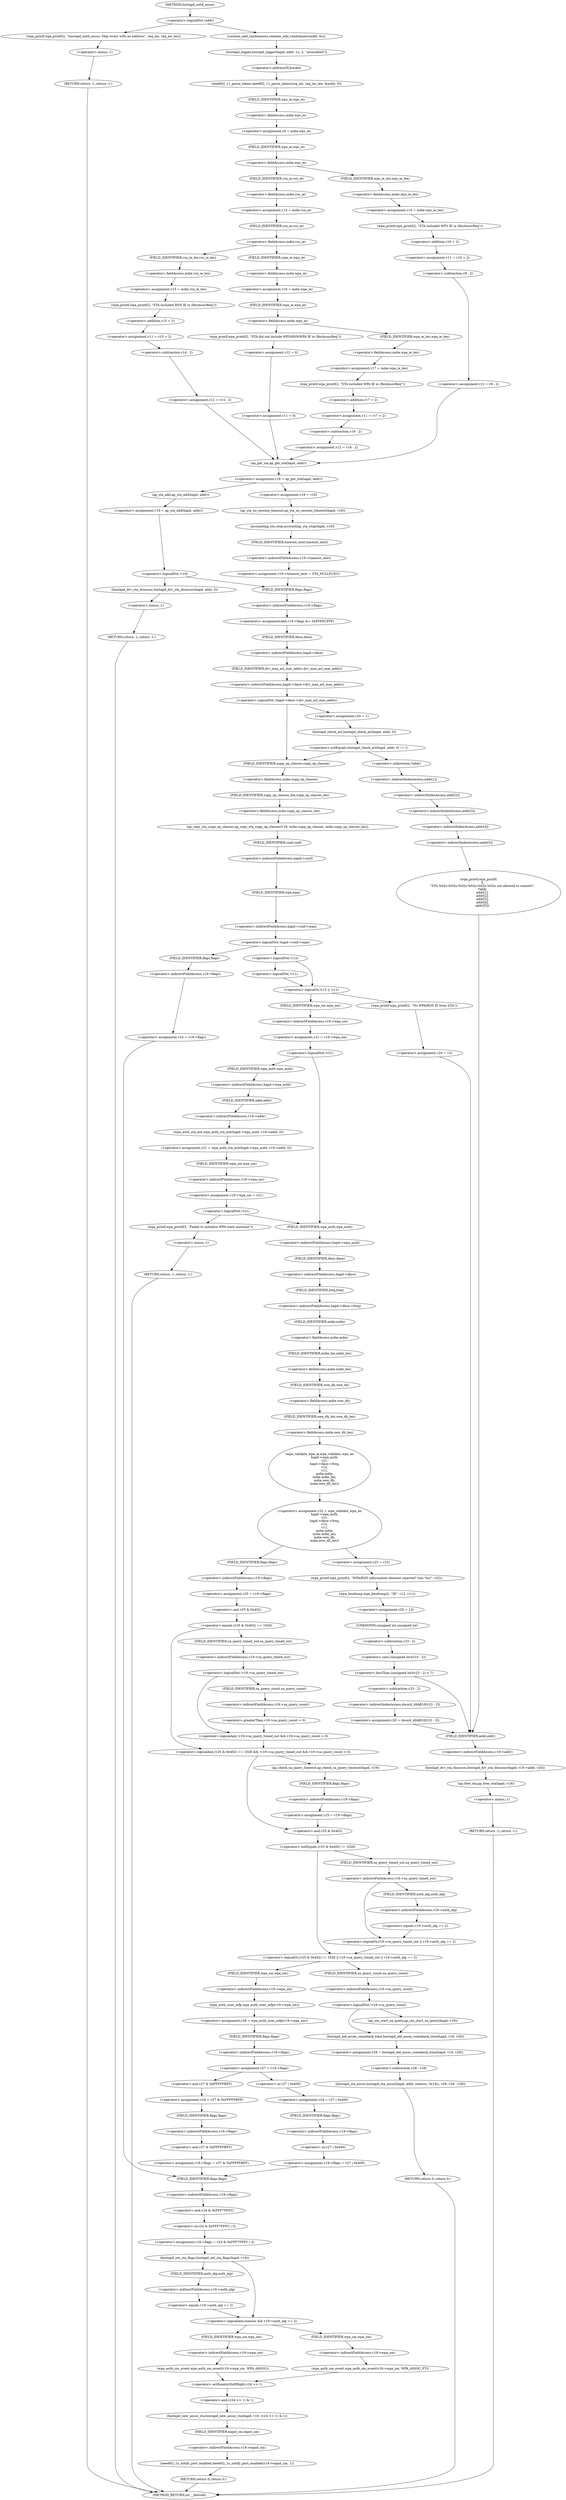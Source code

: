 digraph hostapd_notif_assoc {  
"1000151" [label = "(<operator>.logicalNot,!addr)" ]
"1000154" [label = "(wpa_printf,wpa_printf(2, \"hostapd_notif_assoc: Skip event with no address\", req_ies, req_ies_len))" ]
"1000159" [label = "(RETURN,return -1;,return -1;)" ]
"1000160" [label = "(<operator>.minus,-1)" ]
"1000162" [label = "(random_add_randomness,random_add_randomness(addr, 6u))" ]
"1000165" [label = "(hostapd_logger,hostapd_logger(hapd, addr, 1u, 2, \"associated\"))" ]
"1000171" [label = "(ieee802_11_parse_elems,ieee802_11_parse_elems(req_ies, req_ies_len, &mdie, 0))" ]
"1000174" [label = "(<operator>.addressOf,&mdie)" ]
"1000177" [label = "(<operator>.assignment,v9 = mdie.wps_ie)" ]
"1000179" [label = "(<operator>.fieldAccess,mdie.wps_ie)" ]
"1000181" [label = "(FIELD_IDENTIFIER,wps_ie,wps_ie)" ]
"1000183" [label = "(<operator>.fieldAccess,mdie.wps_ie)" ]
"1000185" [label = "(FIELD_IDENTIFIER,wps_ie,wps_ie)" ]
"1000187" [label = "(<operator>.assignment,v10 = mdie.wps_ie_len)" ]
"1000189" [label = "(<operator>.fieldAccess,mdie.wps_ie_len)" ]
"1000191" [label = "(FIELD_IDENTIFIER,wps_ie_len,wps_ie_len)" ]
"1000192" [label = "(wpa_printf,wpa_printf(2, \"STA included WPS IE in (Re)AssocReq\"))" ]
"1000195" [label = "(<operator>.assignment,v11 = v10 + 2)" ]
"1000197" [label = "(<operator>.addition,v10 + 2)" ]
"1000200" [label = "(<operator>.assignment,v12 = v9 - 2)" ]
"1000202" [label = "(<operator>.subtraction,v9 - 2)" ]
"1000207" [label = "(<operator>.assignment,v14 = mdie.rsn_ie)" ]
"1000209" [label = "(<operator>.fieldAccess,mdie.rsn_ie)" ]
"1000211" [label = "(FIELD_IDENTIFIER,rsn_ie,rsn_ie)" ]
"1000213" [label = "(<operator>.fieldAccess,mdie.rsn_ie)" ]
"1000215" [label = "(FIELD_IDENTIFIER,rsn_ie,rsn_ie)" ]
"1000217" [label = "(<operator>.assignment,v15 = mdie.rsn_ie_len)" ]
"1000219" [label = "(<operator>.fieldAccess,mdie.rsn_ie_len)" ]
"1000221" [label = "(FIELD_IDENTIFIER,rsn_ie_len,rsn_ie_len)" ]
"1000222" [label = "(wpa_printf,wpa_printf(2, \"STA included RSN IE in (Re)AssocReq\"))" ]
"1000225" [label = "(<operator>.assignment,v11 = v15 + 2)" ]
"1000227" [label = "(<operator>.addition,v15 + 2)" ]
"1000230" [label = "(<operator>.assignment,v12 = v14 - 2)" ]
"1000232" [label = "(<operator>.subtraction,v14 - 2)" ]
"1000237" [label = "(<operator>.assignment,v16 = mdie.wpa_ie)" ]
"1000239" [label = "(<operator>.fieldAccess,mdie.wpa_ie)" ]
"1000241" [label = "(FIELD_IDENTIFIER,wpa_ie,wpa_ie)" ]
"1000243" [label = "(<operator>.fieldAccess,mdie.wpa_ie)" ]
"1000245" [label = "(FIELD_IDENTIFIER,wpa_ie,wpa_ie)" ]
"1000247" [label = "(<operator>.assignment,v17 = mdie.wpa_ie_len)" ]
"1000249" [label = "(<operator>.fieldAccess,mdie.wpa_ie_len)" ]
"1000251" [label = "(FIELD_IDENTIFIER,wpa_ie_len,wpa_ie_len)" ]
"1000252" [label = "(wpa_printf,wpa_printf(2, \"STA included WPA IE in (Re)AssocReq\"))" ]
"1000255" [label = "(<operator>.assignment,v11 = v17 + 2)" ]
"1000257" [label = "(<operator>.addition,v17 + 2)" ]
"1000260" [label = "(<operator>.assignment,v12 = v16 - 2)" ]
"1000262" [label = "(<operator>.subtraction,v16 - 2)" ]
"1000267" [label = "(wpa_printf,wpa_printf(2, \"STA did not include WPS/RSN/WPA IE in (Re)AssocReq\"))" ]
"1000270" [label = "(<operator>.assignment,v12 = 0)" ]
"1000273" [label = "(<operator>.assignment,v11 = 0)" ]
"1000276" [label = "(<operator>.assignment,v18 = ap_get_sta(hapd, addr))" ]
"1000278" [label = "(ap_get_sta,ap_get_sta(hapd, addr))" ]
"1000284" [label = "(<operator>.assignment,v19 = v18)" ]
"1000287" [label = "(ap_sta_no_session_timeout,ap_sta_no_session_timeout(hapd, v18))" ]
"1000290" [label = "(accounting_sta_stop,accounting_sta_stop(hapd, v19))" ]
"1000293" [label = "(<operator>.assignment,v19->timeout_next = STA_NULLFUNC)" ]
"1000294" [label = "(<operator>.indirectFieldAccess,v19->timeout_next)" ]
"1000296" [label = "(FIELD_IDENTIFIER,timeout_next,timeout_next)" ]
"1000300" [label = "(<operator>.assignment,v19 = ap_sta_add(hapd, addr))" ]
"1000302" [label = "(ap_sta_add,ap_sta_add(hapd, addr))" ]
"1000306" [label = "(<operator>.logicalNot,!v19)" ]
"1000309" [label = "(hostapd_drv_sta_disassoc,hostapd_drv_sta_disassoc(hapd, addr, 5))" ]
"1000313" [label = "(RETURN,return -1;,return -1;)" ]
"1000314" [label = "(<operator>.minus,-1)" ]
"1000316" [label = "(<operators>.assignmentAnd,v19->flags &= 0xFFFECFFF)" ]
"1000317" [label = "(<operator>.indirectFieldAccess,v19->flags)" ]
"1000319" [label = "(FIELD_IDENTIFIER,flags,flags)" ]
"1000322" [label = "(<operator>.logicalNot,!hapd->iface->drv_max_acl_mac_addrs)" ]
"1000323" [label = "(<operator>.indirectFieldAccess,hapd->iface->drv_max_acl_mac_addrs)" ]
"1000324" [label = "(<operator>.indirectFieldAccess,hapd->iface)" ]
"1000326" [label = "(FIELD_IDENTIFIER,iface,iface)" ]
"1000327" [label = "(FIELD_IDENTIFIER,drv_max_acl_mac_addrs,drv_max_acl_mac_addrs)" ]
"1000329" [label = "(<operator>.assignment,v20 = 1)" ]
"1000333" [label = "(<operator>.notEquals,hostapd_check_acl(hapd, addr, 0) != 1)" ]
"1000334" [label = "(hostapd_check_acl,hostapd_check_acl(hapd, addr, 0))" ]
"1000340" [label = "(wpa_printf,wpa_printf(\n        3,\n        \"STA %02x:%02x:%02x:%02x:%02x:%02x not allowed to connect\",\n        *addr,\n        addr[1],\n        addr[2],\n        addr[3],\n        addr[4],\n        addr[5]))" ]
"1000343" [label = "(<operator>.indirection,*addr)" ]
"1000345" [label = "(<operator>.indirectIndexAccess,addr[1])" ]
"1000348" [label = "(<operator>.indirectIndexAccess,addr[2])" ]
"1000351" [label = "(<operator>.indirectIndexAccess,addr[3])" ]
"1000354" [label = "(<operator>.indirectIndexAccess,addr[4])" ]
"1000357" [label = "(<operator>.indirectIndexAccess,addr[5])" ]
"1000361" [label = "(ap_copy_sta_supp_op_classes,ap_copy_sta_supp_op_classes(v19, mdie.supp_op_classes, mdie.supp_op_classes_len))" ]
"1000363" [label = "(<operator>.fieldAccess,mdie.supp_op_classes)" ]
"1000365" [label = "(FIELD_IDENTIFIER,supp_op_classes,supp_op_classes)" ]
"1000366" [label = "(<operator>.fieldAccess,mdie.supp_op_classes_len)" ]
"1000368" [label = "(FIELD_IDENTIFIER,supp_op_classes_len,supp_op_classes_len)" ]
"1000370" [label = "(<operator>.logicalNot,!hapd->conf->wpa)" ]
"1000371" [label = "(<operator>.indirectFieldAccess,hapd->conf->wpa)" ]
"1000372" [label = "(<operator>.indirectFieldAccess,hapd->conf)" ]
"1000374" [label = "(FIELD_IDENTIFIER,conf,conf)" ]
"1000375" [label = "(FIELD_IDENTIFIER,wpa,wpa)" ]
"1000377" [label = "(<operator>.assignment,v24 = v19->flags)" ]
"1000379" [label = "(<operator>.indirectFieldAccess,v19->flags)" ]
"1000381" [label = "(FIELD_IDENTIFIER,flags,flags)" ]
"1000383" [label = "(<operator>.assignment,v19->flags = v24 & 0xFFF7FFFC | 3)" ]
"1000384" [label = "(<operator>.indirectFieldAccess,v19->flags)" ]
"1000386" [label = "(FIELD_IDENTIFIER,flags,flags)" ]
"1000387" [label = "(<operator>.or,v24 & 0xFFF7FFFC | 3)" ]
"1000388" [label = "(<operator>.and,v24 & 0xFFF7FFFC)" ]
"1000392" [label = "(hostapd_set_sta_flags,hostapd_set_sta_flags(hapd, v19))" ]
"1000396" [label = "(<operator>.logicalAnd,reassoc && v19->auth_alg == 2)" ]
"1000398" [label = "(<operator>.equals,v19->auth_alg == 2)" ]
"1000399" [label = "(<operator>.indirectFieldAccess,v19->auth_alg)" ]
"1000401" [label = "(FIELD_IDENTIFIER,auth_alg,auth_alg)" ]
"1000403" [label = "(wpa_auth_sm_event,wpa_auth_sm_event(v19->wpa_sm, WPA_ASSOC_FT))" ]
"1000404" [label = "(<operator>.indirectFieldAccess,v19->wpa_sm)" ]
"1000406" [label = "(FIELD_IDENTIFIER,wpa_sm,wpa_sm)" ]
"1000409" [label = "(wpa_auth_sm_event,wpa_auth_sm_event(v19->wpa_sm, WPA_ASSOC))" ]
"1000410" [label = "(<operator>.indirectFieldAccess,v19->wpa_sm)" ]
"1000412" [label = "(FIELD_IDENTIFIER,wpa_sm,wpa_sm)" ]
"1000414" [label = "(hostapd_new_assoc_sta,hostapd_new_assoc_sta(hapd, v19, (v24 >> 1) & 1))" ]
"1000417" [label = "(<operator>.and,(v24 >> 1) & 1)" ]
"1000418" [label = "(<operator>.arithmeticShiftRight,v24 >> 1)" ]
"1000422" [label = "(ieee802_1x_notify_port_enabled,ieee802_1x_notify_port_enabled(v19->eapol_sm, 1))" ]
"1000423" [label = "(<operator>.indirectFieldAccess,v19->eapol_sm)" ]
"1000425" [label = "(FIELD_IDENTIFIER,eapol_sm,eapol_sm)" ]
"1000427" [label = "(RETURN,return 0;,return 0;)" ]
"1000430" [label = "(<operator>.logicalOr,!v12 || !v11)" ]
"1000431" [label = "(<operator>.logicalNot,!v12)" ]
"1000433" [label = "(<operator>.logicalNot,!v11)" ]
"1000436" [label = "(wpa_printf,wpa_printf(2, \"No WPA/RSN IE from STA\"))" ]
"1000439" [label = "(<operator>.assignment,v20 = 13)" ]
"1000443" [label = "(hostapd_drv_sta_disassoc,hostapd_drv_sta_disassoc(hapd, v19->addr, v20))" ]
"1000445" [label = "(<operator>.indirectFieldAccess,v19->addr)" ]
"1000447" [label = "(FIELD_IDENTIFIER,addr,addr)" ]
"1000449" [label = "(ap_free_sta,ap_free_sta(hapd, v19))" ]
"1000452" [label = "(RETURN,return -1;,return -1;)" ]
"1000453" [label = "(<operator>.minus,-1)" ]
"1000455" [label = "(<operator>.assignment,v21 = v19->wpa_sm)" ]
"1000457" [label = "(<operator>.indirectFieldAccess,v19->wpa_sm)" ]
"1000459" [label = "(FIELD_IDENTIFIER,wpa_sm,wpa_sm)" ]
"1000461" [label = "(<operator>.logicalNot,!v21)" ]
"1000464" [label = "(<operator>.assignment,v21 = wpa_auth_sta_init(hapd->wpa_auth, v19->addr, 0))" ]
"1000466" [label = "(wpa_auth_sta_init,wpa_auth_sta_init(hapd->wpa_auth, v19->addr, 0))" ]
"1000467" [label = "(<operator>.indirectFieldAccess,hapd->wpa_auth)" ]
"1000469" [label = "(FIELD_IDENTIFIER,wpa_auth,wpa_auth)" ]
"1000470" [label = "(<operator>.indirectFieldAccess,v19->addr)" ]
"1000472" [label = "(FIELD_IDENTIFIER,addr,addr)" ]
"1000474" [label = "(<operator>.assignment,v19->wpa_sm = v21)" ]
"1000475" [label = "(<operator>.indirectFieldAccess,v19->wpa_sm)" ]
"1000477" [label = "(FIELD_IDENTIFIER,wpa_sm,wpa_sm)" ]
"1000480" [label = "(<operator>.logicalNot,!v21)" ]
"1000483" [label = "(wpa_printf,wpa_printf(5, \"Failed to initialize WPA state machine\"))" ]
"1000486" [label = "(RETURN,return -1;,return -1;)" ]
"1000487" [label = "(<operator>.minus,-1)" ]
"1000489" [label = "(<operator>.assignment,v22 = wpa_validate_wpa_ie(\n          hapd->wpa_auth,\n          v21,\n          hapd->iface->freq,\n          v12,\n          v11,\n          mdie.mdie,\n          mdie.mdie_len,\n          mdie.owe_dh,\n          mdie.owe_dh_len))" ]
"1000491" [label = "(wpa_validate_wpa_ie,wpa_validate_wpa_ie(\n          hapd->wpa_auth,\n          v21,\n          hapd->iface->freq,\n          v12,\n          v11,\n          mdie.mdie,\n          mdie.mdie_len,\n          mdie.owe_dh,\n          mdie.owe_dh_len))" ]
"1000492" [label = "(<operator>.indirectFieldAccess,hapd->wpa_auth)" ]
"1000494" [label = "(FIELD_IDENTIFIER,wpa_auth,wpa_auth)" ]
"1000496" [label = "(<operator>.indirectFieldAccess,hapd->iface->freq)" ]
"1000497" [label = "(<operator>.indirectFieldAccess,hapd->iface)" ]
"1000499" [label = "(FIELD_IDENTIFIER,iface,iface)" ]
"1000500" [label = "(FIELD_IDENTIFIER,freq,freq)" ]
"1000503" [label = "(<operator>.fieldAccess,mdie.mdie)" ]
"1000505" [label = "(FIELD_IDENTIFIER,mdie,mdie)" ]
"1000506" [label = "(<operator>.fieldAccess,mdie.mdie_len)" ]
"1000508" [label = "(FIELD_IDENTIFIER,mdie_len,mdie_len)" ]
"1000509" [label = "(<operator>.fieldAccess,mdie.owe_dh)" ]
"1000511" [label = "(FIELD_IDENTIFIER,owe_dh,owe_dh)" ]
"1000512" [label = "(<operator>.fieldAccess,mdie.owe_dh_len)" ]
"1000514" [label = "(FIELD_IDENTIFIER,owe_dh_len,owe_dh_len)" ]
"1000518" [label = "(<operator>.assignment,v23 = v22)" ]
"1000521" [label = "(wpa_printf,wpa_printf(2, \"WPA/RSN information element rejected? (res %u)\", v22))" ]
"1000525" [label = "(wpa_hexdump,wpa_hexdump(2, \"IE\", v12, v11))" ]
"1000530" [label = "(<operator>.assignment,v20 = 13)" ]
"1000534" [label = "(<operator>.lessThan,(unsigned int)(v23 - 2) < 7)" ]
"1000535" [label = "(<operator>.cast,(unsigned int)(v23 - 2))" ]
"1000536" [label = "(UNKNOWN,unsigned int,unsigned int)" ]
"1000537" [label = "(<operator>.subtraction,v23 - 2)" ]
"1000541" [label = "(<operator>.assignment,v20 = dword_49AB10[v23 - 2])" ]
"1000543" [label = "(<operator>.indirectIndexAccess,dword_49AB10[v23 - 2])" ]
"1000545" [label = "(<operator>.subtraction,v23 - 2)" ]
"1000549" [label = "(<operator>.assignment,v25 = v19->flags)" ]
"1000551" [label = "(<operator>.indirectFieldAccess,v19->flags)" ]
"1000553" [label = "(FIELD_IDENTIFIER,flags,flags)" ]
"1000555" [label = "(<operator>.logicalAnd,(v25 & 0x402) == 1026 && !v19->sa_query_timed_out && v19->sa_query_count > 0)" ]
"1000556" [label = "(<operator>.equals,(v25 & 0x402) == 1026)" ]
"1000557" [label = "(<operator>.and,v25 & 0x402)" ]
"1000561" [label = "(<operator>.logicalAnd,!v19->sa_query_timed_out && v19->sa_query_count > 0)" ]
"1000562" [label = "(<operator>.logicalNot,!v19->sa_query_timed_out)" ]
"1000563" [label = "(<operator>.indirectFieldAccess,v19->sa_query_timed_out)" ]
"1000565" [label = "(FIELD_IDENTIFIER,sa_query_timed_out,sa_query_timed_out)" ]
"1000566" [label = "(<operator>.greaterThan,v19->sa_query_count > 0)" ]
"1000567" [label = "(<operator>.indirectFieldAccess,v19->sa_query_count)" ]
"1000569" [label = "(FIELD_IDENTIFIER,sa_query_count,sa_query_count)" ]
"1000572" [label = "(ap_check_sa_query_timeout,ap_check_sa_query_timeout(hapd, v19))" ]
"1000575" [label = "(<operator>.assignment,v25 = v19->flags)" ]
"1000577" [label = "(<operator>.indirectFieldAccess,v19->flags)" ]
"1000579" [label = "(FIELD_IDENTIFIER,flags,flags)" ]
"1000581" [label = "(<operator>.logicalOr,(v25 & 0x402) != 1026 || v19->sa_query_timed_out || v19->auth_alg == 2)" ]
"1000582" [label = "(<operator>.notEquals,(v25 & 0x402) != 1026)" ]
"1000583" [label = "(<operator>.and,v25 & 0x402)" ]
"1000587" [label = "(<operator>.logicalOr,v19->sa_query_timed_out || v19->auth_alg == 2)" ]
"1000588" [label = "(<operator>.indirectFieldAccess,v19->sa_query_timed_out)" ]
"1000590" [label = "(FIELD_IDENTIFIER,sa_query_timed_out,sa_query_timed_out)" ]
"1000591" [label = "(<operator>.equals,v19->auth_alg == 2)" ]
"1000592" [label = "(<operator>.indirectFieldAccess,v19->auth_alg)" ]
"1000594" [label = "(FIELD_IDENTIFIER,auth_alg,auth_alg)" ]
"1000597" [label = "(<operator>.assignment,v26 = wpa_auth_uses_mfp(v19->wpa_sm))" ]
"1000599" [label = "(wpa_auth_uses_mfp,wpa_auth_uses_mfp(v19->wpa_sm))" ]
"1000600" [label = "(<operator>.indirectFieldAccess,v19->wpa_sm)" ]
"1000602" [label = "(FIELD_IDENTIFIER,wpa_sm,wpa_sm)" ]
"1000603" [label = "(<operator>.assignment,v27 = v19->flags)" ]
"1000605" [label = "(<operator>.indirectFieldAccess,v19->flags)" ]
"1000607" [label = "(FIELD_IDENTIFIER,flags,flags)" ]
"1000611" [label = "(<operator>.assignment,v24 = v27 | 0x400)" ]
"1000613" [label = "(<operator>.or,v27 | 0x400)" ]
"1000616" [label = "(<operator>.assignment,v19->flags = v27 | 0x400)" ]
"1000617" [label = "(<operator>.indirectFieldAccess,v19->flags)" ]
"1000619" [label = "(FIELD_IDENTIFIER,flags,flags)" ]
"1000620" [label = "(<operator>.or,v27 | 0x400)" ]
"1000625" [label = "(<operator>.assignment,v24 = v27 & 0xFFFFFBFF)" ]
"1000627" [label = "(<operator>.and,v27 & 0xFFFFFBFF)" ]
"1000630" [label = "(<operator>.assignment,v19->flags = v27 & 0xFFFFFBFF)" ]
"1000631" [label = "(<operator>.indirectFieldAccess,v19->flags)" ]
"1000633" [label = "(FIELD_IDENTIFIER,flags,flags)" ]
"1000634" [label = "(<operator>.and,v27 & 0xFFFFFBFF)" ]
"1000639" [label = "(<operator>.logicalNot,!v19->sa_query_count)" ]
"1000640" [label = "(<operator>.indirectFieldAccess,v19->sa_query_count)" ]
"1000642" [label = "(FIELD_IDENTIFIER,sa_query_count,sa_query_count)" ]
"1000643" [label = "(ap_sta_start_sa_query,ap_sta_start_sa_query(hapd, v19))" ]
"1000646" [label = "(<operator>.assignment,v28 = hostapd_eid_assoc_comeback_time(hapd, v19, v29))" ]
"1000648" [label = "(hostapd_eid_assoc_comeback_time,hostapd_eid_assoc_comeback_time(hapd, v19, v29))" ]
"1000652" [label = "(hostapd_sta_assoc,hostapd_sta_assoc(hapd, addr, reassoc, 0x1Eu, v29, v28 - v29))" ]
"1000658" [label = "(<operator>.subtraction,v28 - v29)" ]
"1000661" [label = "(RETURN,return 0;,return 0;)" ]
"1000122" [label = "(METHOD,hostapd_notif_assoc)" ]
"1000663" [label = "(METHOD_RETURN,int __fastcall)" ]
  "1000151" -> "1000154" 
  "1000151" -> "1000162" 
  "1000154" -> "1000160" 
  "1000159" -> "1000663" 
  "1000160" -> "1000159" 
  "1000162" -> "1000165" 
  "1000165" -> "1000174" 
  "1000171" -> "1000181" 
  "1000174" -> "1000171" 
  "1000177" -> "1000185" 
  "1000179" -> "1000177" 
  "1000181" -> "1000179" 
  "1000183" -> "1000191" 
  "1000183" -> "1000211" 
  "1000185" -> "1000183" 
  "1000187" -> "1000192" 
  "1000189" -> "1000187" 
  "1000191" -> "1000189" 
  "1000192" -> "1000197" 
  "1000195" -> "1000202" 
  "1000197" -> "1000195" 
  "1000200" -> "1000278" 
  "1000202" -> "1000200" 
  "1000207" -> "1000215" 
  "1000209" -> "1000207" 
  "1000211" -> "1000209" 
  "1000213" -> "1000221" 
  "1000213" -> "1000241" 
  "1000215" -> "1000213" 
  "1000217" -> "1000222" 
  "1000219" -> "1000217" 
  "1000221" -> "1000219" 
  "1000222" -> "1000227" 
  "1000225" -> "1000232" 
  "1000227" -> "1000225" 
  "1000230" -> "1000278" 
  "1000232" -> "1000230" 
  "1000237" -> "1000245" 
  "1000239" -> "1000237" 
  "1000241" -> "1000239" 
  "1000243" -> "1000251" 
  "1000243" -> "1000267" 
  "1000245" -> "1000243" 
  "1000247" -> "1000252" 
  "1000249" -> "1000247" 
  "1000251" -> "1000249" 
  "1000252" -> "1000257" 
  "1000255" -> "1000262" 
  "1000257" -> "1000255" 
  "1000260" -> "1000278" 
  "1000262" -> "1000260" 
  "1000267" -> "1000270" 
  "1000270" -> "1000273" 
  "1000273" -> "1000278" 
  "1000276" -> "1000284" 
  "1000276" -> "1000302" 
  "1000278" -> "1000276" 
  "1000284" -> "1000287" 
  "1000287" -> "1000290" 
  "1000290" -> "1000296" 
  "1000293" -> "1000319" 
  "1000294" -> "1000293" 
  "1000296" -> "1000294" 
  "1000300" -> "1000306" 
  "1000302" -> "1000300" 
  "1000306" -> "1000309" 
  "1000306" -> "1000319" 
  "1000309" -> "1000314" 
  "1000313" -> "1000663" 
  "1000314" -> "1000313" 
  "1000316" -> "1000326" 
  "1000317" -> "1000316" 
  "1000319" -> "1000317" 
  "1000322" -> "1000329" 
  "1000322" -> "1000365" 
  "1000323" -> "1000322" 
  "1000324" -> "1000327" 
  "1000326" -> "1000324" 
  "1000327" -> "1000323" 
  "1000329" -> "1000334" 
  "1000333" -> "1000343" 
  "1000333" -> "1000365" 
  "1000334" -> "1000333" 
  "1000340" -> "1000447" 
  "1000343" -> "1000345" 
  "1000345" -> "1000348" 
  "1000348" -> "1000351" 
  "1000351" -> "1000354" 
  "1000354" -> "1000357" 
  "1000357" -> "1000340" 
  "1000361" -> "1000374" 
  "1000363" -> "1000368" 
  "1000365" -> "1000363" 
  "1000366" -> "1000361" 
  "1000368" -> "1000366" 
  "1000370" -> "1000381" 
  "1000370" -> "1000431" 
  "1000371" -> "1000370" 
  "1000372" -> "1000375" 
  "1000374" -> "1000372" 
  "1000375" -> "1000371" 
  "1000377" -> "1000386" 
  "1000379" -> "1000377" 
  "1000381" -> "1000379" 
  "1000383" -> "1000392" 
  "1000384" -> "1000388" 
  "1000386" -> "1000384" 
  "1000387" -> "1000383" 
  "1000388" -> "1000387" 
  "1000392" -> "1000396" 
  "1000392" -> "1000401" 
  "1000396" -> "1000406" 
  "1000396" -> "1000412" 
  "1000398" -> "1000396" 
  "1000399" -> "1000398" 
  "1000401" -> "1000399" 
  "1000403" -> "1000418" 
  "1000404" -> "1000403" 
  "1000406" -> "1000404" 
  "1000409" -> "1000418" 
  "1000410" -> "1000409" 
  "1000412" -> "1000410" 
  "1000414" -> "1000425" 
  "1000417" -> "1000414" 
  "1000418" -> "1000417" 
  "1000422" -> "1000427" 
  "1000423" -> "1000422" 
  "1000425" -> "1000423" 
  "1000427" -> "1000663" 
  "1000430" -> "1000436" 
  "1000430" -> "1000459" 
  "1000431" -> "1000430" 
  "1000431" -> "1000433" 
  "1000433" -> "1000430" 
  "1000436" -> "1000439" 
  "1000439" -> "1000447" 
  "1000443" -> "1000449" 
  "1000445" -> "1000443" 
  "1000447" -> "1000445" 
  "1000449" -> "1000453" 
  "1000452" -> "1000663" 
  "1000453" -> "1000452" 
  "1000455" -> "1000461" 
  "1000457" -> "1000455" 
  "1000459" -> "1000457" 
  "1000461" -> "1000469" 
  "1000461" -> "1000494" 
  "1000464" -> "1000477" 
  "1000466" -> "1000464" 
  "1000467" -> "1000472" 
  "1000469" -> "1000467" 
  "1000470" -> "1000466" 
  "1000472" -> "1000470" 
  "1000474" -> "1000480" 
  "1000475" -> "1000474" 
  "1000477" -> "1000475" 
  "1000480" -> "1000483" 
  "1000480" -> "1000494" 
  "1000483" -> "1000487" 
  "1000486" -> "1000663" 
  "1000487" -> "1000486" 
  "1000489" -> "1000518" 
  "1000489" -> "1000553" 
  "1000491" -> "1000489" 
  "1000492" -> "1000499" 
  "1000494" -> "1000492" 
  "1000496" -> "1000505" 
  "1000497" -> "1000500" 
  "1000499" -> "1000497" 
  "1000500" -> "1000496" 
  "1000503" -> "1000508" 
  "1000505" -> "1000503" 
  "1000506" -> "1000511" 
  "1000508" -> "1000506" 
  "1000509" -> "1000514" 
  "1000511" -> "1000509" 
  "1000512" -> "1000491" 
  "1000514" -> "1000512" 
  "1000518" -> "1000521" 
  "1000521" -> "1000525" 
  "1000525" -> "1000530" 
  "1000530" -> "1000536" 
  "1000534" -> "1000545" 
  "1000534" -> "1000447" 
  "1000535" -> "1000534" 
  "1000536" -> "1000537" 
  "1000537" -> "1000535" 
  "1000541" -> "1000447" 
  "1000543" -> "1000541" 
  "1000545" -> "1000543" 
  "1000549" -> "1000557" 
  "1000551" -> "1000549" 
  "1000553" -> "1000551" 
  "1000555" -> "1000572" 
  "1000555" -> "1000583" 
  "1000556" -> "1000555" 
  "1000556" -> "1000565" 
  "1000557" -> "1000556" 
  "1000561" -> "1000555" 
  "1000562" -> "1000561" 
  "1000562" -> "1000569" 
  "1000563" -> "1000562" 
  "1000565" -> "1000563" 
  "1000566" -> "1000561" 
  "1000567" -> "1000566" 
  "1000569" -> "1000567" 
  "1000572" -> "1000579" 
  "1000575" -> "1000583" 
  "1000577" -> "1000575" 
  "1000579" -> "1000577" 
  "1000581" -> "1000602" 
  "1000581" -> "1000642" 
  "1000582" -> "1000581" 
  "1000582" -> "1000590" 
  "1000583" -> "1000582" 
  "1000587" -> "1000581" 
  "1000588" -> "1000587" 
  "1000588" -> "1000594" 
  "1000590" -> "1000588" 
  "1000591" -> "1000587" 
  "1000592" -> "1000591" 
  "1000594" -> "1000592" 
  "1000597" -> "1000607" 
  "1000599" -> "1000597" 
  "1000600" -> "1000599" 
  "1000602" -> "1000600" 
  "1000603" -> "1000613" 
  "1000603" -> "1000627" 
  "1000605" -> "1000603" 
  "1000607" -> "1000605" 
  "1000611" -> "1000619" 
  "1000613" -> "1000611" 
  "1000616" -> "1000386" 
  "1000617" -> "1000620" 
  "1000619" -> "1000617" 
  "1000620" -> "1000616" 
  "1000625" -> "1000633" 
  "1000627" -> "1000625" 
  "1000630" -> "1000386" 
  "1000631" -> "1000634" 
  "1000633" -> "1000631" 
  "1000634" -> "1000630" 
  "1000639" -> "1000643" 
  "1000639" -> "1000648" 
  "1000640" -> "1000639" 
  "1000642" -> "1000640" 
  "1000643" -> "1000648" 
  "1000646" -> "1000658" 
  "1000648" -> "1000646" 
  "1000652" -> "1000661" 
  "1000658" -> "1000652" 
  "1000661" -> "1000663" 
  "1000122" -> "1000151" 
}
